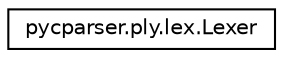 digraph "Graphical Class Hierarchy"
{
 // LATEX_PDF_SIZE
  edge [fontname="Helvetica",fontsize="10",labelfontname="Helvetica",labelfontsize="10"];
  node [fontname="Helvetica",fontsize="10",shape=record];
  rankdir="LR";
  Node0 [label="pycparser.ply.lex.Lexer",height=0.2,width=0.4,color="black", fillcolor="white", style="filled",URL="$classpycparser_1_1ply_1_1lex_1_1Lexer.html",tooltip=" "];
}
